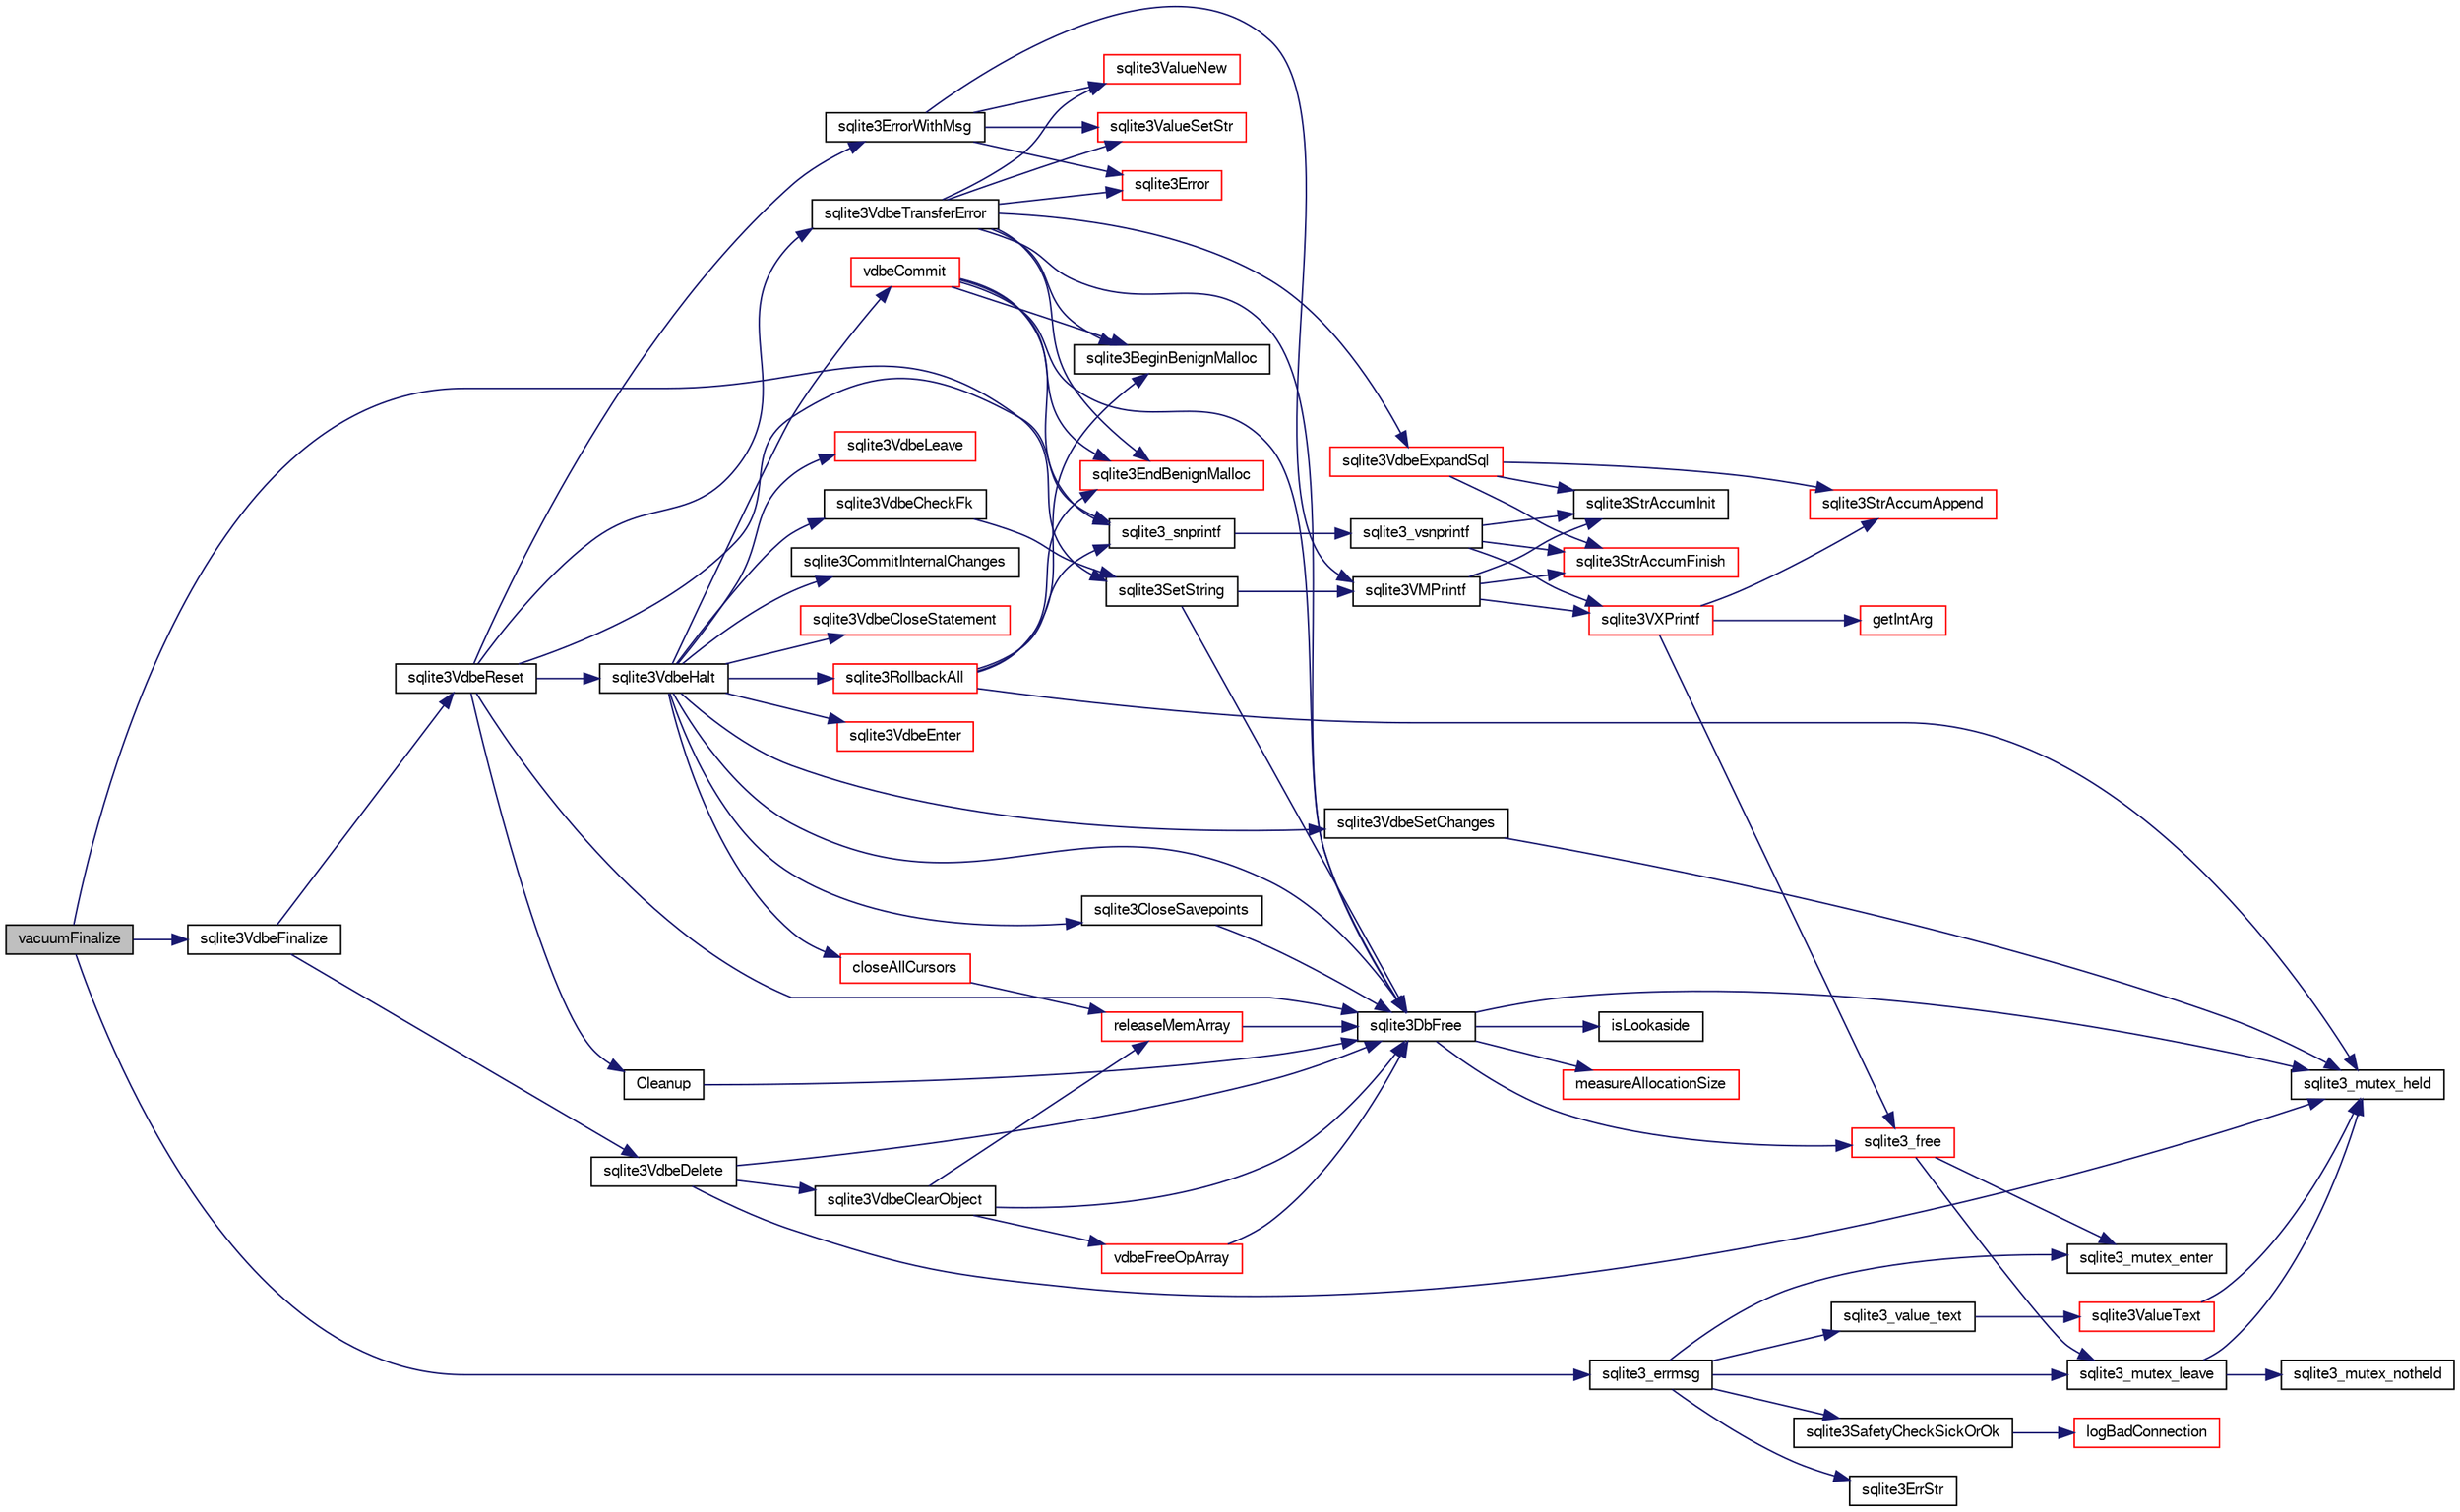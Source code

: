 digraph "vacuumFinalize"
{
  edge [fontname="FreeSans",fontsize="10",labelfontname="FreeSans",labelfontsize="10"];
  node [fontname="FreeSans",fontsize="10",shape=record];
  rankdir="LR";
  Node855428 [label="vacuumFinalize",height=0.2,width=0.4,color="black", fillcolor="grey75", style="filled", fontcolor="black"];
  Node855428 -> Node855429 [color="midnightblue",fontsize="10",style="solid",fontname="FreeSans"];
  Node855429 [label="sqlite3VdbeFinalize",height=0.2,width=0.4,color="black", fillcolor="white", style="filled",URL="$sqlite3_8c.html#af81e0c8d03b71610d3a826469f67bbd4"];
  Node855429 -> Node855430 [color="midnightblue",fontsize="10",style="solid",fontname="FreeSans"];
  Node855430 [label="sqlite3VdbeReset",height=0.2,width=0.4,color="black", fillcolor="white", style="filled",URL="$sqlite3_8c.html#a315a913742f7267f90d46d41446353b1"];
  Node855430 -> Node855431 [color="midnightblue",fontsize="10",style="solid",fontname="FreeSans"];
  Node855431 [label="sqlite3VdbeHalt",height=0.2,width=0.4,color="black", fillcolor="white", style="filled",URL="$sqlite3_8c.html#a8d1d99703d999190fbc35ecc981cb709"];
  Node855431 -> Node855432 [color="midnightblue",fontsize="10",style="solid",fontname="FreeSans"];
  Node855432 [label="closeAllCursors",height=0.2,width=0.4,color="red", fillcolor="white", style="filled",URL="$sqlite3_8c.html#af1ac189735864dd6989a8c5af4557547"];
  Node855432 -> Node855924 [color="midnightblue",fontsize="10",style="solid",fontname="FreeSans"];
  Node855924 [label="releaseMemArray",height=0.2,width=0.4,color="red", fillcolor="white", style="filled",URL="$sqlite3_8c.html#a321ef1ead88ab0c4c636971ae5cc9778"];
  Node855924 -> Node855459 [color="midnightblue",fontsize="10",style="solid",fontname="FreeSans"];
  Node855459 [label="sqlite3DbFree",height=0.2,width=0.4,color="black", fillcolor="white", style="filled",URL="$sqlite3_8c.html#ac70ab821a6607b4a1b909582dc37a069"];
  Node855459 -> Node855445 [color="midnightblue",fontsize="10",style="solid",fontname="FreeSans"];
  Node855445 [label="sqlite3_mutex_held",height=0.2,width=0.4,color="black", fillcolor="white", style="filled",URL="$sqlite3_8c.html#acf77da68932b6bc163c5e68547ecc3e7"];
  Node855459 -> Node855460 [color="midnightblue",fontsize="10",style="solid",fontname="FreeSans"];
  Node855460 [label="measureAllocationSize",height=0.2,width=0.4,color="red", fillcolor="white", style="filled",URL="$sqlite3_8c.html#a45731e644a22fdb756e2b6337224217a"];
  Node855459 -> Node855462 [color="midnightblue",fontsize="10",style="solid",fontname="FreeSans"];
  Node855462 [label="isLookaside",height=0.2,width=0.4,color="black", fillcolor="white", style="filled",URL="$sqlite3_8c.html#a770fa05ff9717b75e16f4d968a77b897"];
  Node855459 -> Node855440 [color="midnightblue",fontsize="10",style="solid",fontname="FreeSans"];
  Node855440 [label="sqlite3_free",height=0.2,width=0.4,color="red", fillcolor="white", style="filled",URL="$sqlite3_8c.html#a6552349e36a8a691af5487999ab09519"];
  Node855440 -> Node855441 [color="midnightblue",fontsize="10",style="solid",fontname="FreeSans"];
  Node855441 [label="sqlite3_mutex_enter",height=0.2,width=0.4,color="black", fillcolor="white", style="filled",URL="$sqlite3_8c.html#a1c12cde690bd89f104de5cbad12a6bf5"];
  Node855440 -> Node855444 [color="midnightblue",fontsize="10",style="solid",fontname="FreeSans"];
  Node855444 [label="sqlite3_mutex_leave",height=0.2,width=0.4,color="black", fillcolor="white", style="filled",URL="$sqlite3_8c.html#a5838d235601dbd3c1fa993555c6bcc93"];
  Node855444 -> Node855445 [color="midnightblue",fontsize="10",style="solid",fontname="FreeSans"];
  Node855444 -> Node855446 [color="midnightblue",fontsize="10",style="solid",fontname="FreeSans"];
  Node855446 [label="sqlite3_mutex_notheld",height=0.2,width=0.4,color="black", fillcolor="white", style="filled",URL="$sqlite3_8c.html#a83967c837c1c000d3b5adcfaa688f5dc"];
  Node855431 -> Node855927 [color="midnightblue",fontsize="10",style="solid",fontname="FreeSans"];
  Node855927 [label="sqlite3VdbeEnter",height=0.2,width=0.4,color="red", fillcolor="white", style="filled",URL="$sqlite3_8c.html#a9e2be2ea94b096630913241be7a7c99f"];
  Node855431 -> Node855928 [color="midnightblue",fontsize="10",style="solid",fontname="FreeSans"];
  Node855928 [label="sqlite3RollbackAll",height=0.2,width=0.4,color="red", fillcolor="white", style="filled",URL="$sqlite3_8c.html#ad902dd388d73208539f557962e3fe6bb"];
  Node855928 -> Node855445 [color="midnightblue",fontsize="10",style="solid",fontname="FreeSans"];
  Node855928 -> Node855563 [color="midnightblue",fontsize="10",style="solid",fontname="FreeSans"];
  Node855563 [label="sqlite3BeginBenignMalloc",height=0.2,width=0.4,color="black", fillcolor="white", style="filled",URL="$sqlite3_8c.html#a3344c0e2b1b6df701a1cb326602fac14"];
  Node855928 -> Node855564 [color="midnightblue",fontsize="10",style="solid",fontname="FreeSans"];
  Node855564 [label="sqlite3EndBenignMalloc",height=0.2,width=0.4,color="red", fillcolor="white", style="filled",URL="$sqlite3_8c.html#a4582127cc64d483dc66c7acf9d8d8fbb"];
  Node855928 -> Node855537 [color="midnightblue",fontsize="10",style="solid",fontname="FreeSans"];
  Node855537 [label="sqlite3_snprintf",height=0.2,width=0.4,color="black", fillcolor="white", style="filled",URL="$sqlite3_8c.html#aa2695a752e971577f5784122f2013c40"];
  Node855537 -> Node855538 [color="midnightblue",fontsize="10",style="solid",fontname="FreeSans"];
  Node855538 [label="sqlite3_vsnprintf",height=0.2,width=0.4,color="black", fillcolor="white", style="filled",URL="$sqlite3_8c.html#a0862c03aea71d62847e452aa655add42"];
  Node855538 -> Node855492 [color="midnightblue",fontsize="10",style="solid",fontname="FreeSans"];
  Node855492 [label="sqlite3StrAccumInit",height=0.2,width=0.4,color="black", fillcolor="white", style="filled",URL="$sqlite3_8c.html#aabf95e113b9d54d519cd15a56215f560"];
  Node855538 -> Node855493 [color="midnightblue",fontsize="10",style="solid",fontname="FreeSans"];
  Node855493 [label="sqlite3VXPrintf",height=0.2,width=0.4,color="red", fillcolor="white", style="filled",URL="$sqlite3_8c.html#a63c25806c9bd4a2b76f9a0eb232c6bde"];
  Node855493 -> Node855494 [color="midnightblue",fontsize="10",style="solid",fontname="FreeSans"];
  Node855494 [label="sqlite3StrAccumAppend",height=0.2,width=0.4,color="red", fillcolor="white", style="filled",URL="$sqlite3_8c.html#a56664fa33def33c5a5245b623441d5e0"];
  Node855493 -> Node855504 [color="midnightblue",fontsize="10",style="solid",fontname="FreeSans"];
  Node855504 [label="getIntArg",height=0.2,width=0.4,color="red", fillcolor="white", style="filled",URL="$sqlite3_8c.html#abff258963dbd9205fb299851a64c67be"];
  Node855493 -> Node855440 [color="midnightblue",fontsize="10",style="solid",fontname="FreeSans"];
  Node855538 -> Node855539 [color="midnightblue",fontsize="10",style="solid",fontname="FreeSans"];
  Node855539 [label="sqlite3StrAccumFinish",height=0.2,width=0.4,color="red", fillcolor="white", style="filled",URL="$sqlite3_8c.html#adb7f26b10ac1b847db6f000ef4c2e2ba"];
  Node855431 -> Node856077 [color="midnightblue",fontsize="10",style="solid",fontname="FreeSans"];
  Node856077 [label="sqlite3CloseSavepoints",height=0.2,width=0.4,color="black", fillcolor="white", style="filled",URL="$sqlite3_8c.html#ab5403c6b2dae2f11e74116b8535cf82b"];
  Node856077 -> Node855459 [color="midnightblue",fontsize="10",style="solid",fontname="FreeSans"];
  Node855431 -> Node856095 [color="midnightblue",fontsize="10",style="solid",fontname="FreeSans"];
  Node856095 [label="sqlite3VdbeCheckFk",height=0.2,width=0.4,color="black", fillcolor="white", style="filled",URL="$sqlite3_8c.html#a7734bae391da8cc517e518fb1eddcac7"];
  Node856095 -> Node855980 [color="midnightblue",fontsize="10",style="solid",fontname="FreeSans"];
  Node855980 [label="sqlite3SetString",height=0.2,width=0.4,color="black", fillcolor="white", style="filled",URL="$sqlite3_8c.html#aad368822484a1ceae010a829e27454ae"];
  Node855980 -> Node855719 [color="midnightblue",fontsize="10",style="solid",fontname="FreeSans"];
  Node855719 [label="sqlite3VMPrintf",height=0.2,width=0.4,color="black", fillcolor="white", style="filled",URL="$sqlite3_8c.html#a05535d0982ef06fbc2ee8195ebbae689"];
  Node855719 -> Node855492 [color="midnightblue",fontsize="10",style="solid",fontname="FreeSans"];
  Node855719 -> Node855493 [color="midnightblue",fontsize="10",style="solid",fontname="FreeSans"];
  Node855719 -> Node855539 [color="midnightblue",fontsize="10",style="solid",fontname="FreeSans"];
  Node855980 -> Node855459 [color="midnightblue",fontsize="10",style="solid",fontname="FreeSans"];
  Node855431 -> Node856353 [color="midnightblue",fontsize="10",style="solid",fontname="FreeSans"];
  Node856353 [label="sqlite3VdbeLeave",height=0.2,width=0.4,color="red", fillcolor="white", style="filled",URL="$sqlite3_8c.html#acb859cd67daac2af35cabdb7b5b706f5"];
  Node855431 -> Node856371 [color="midnightblue",fontsize="10",style="solid",fontname="FreeSans"];
  Node856371 [label="vdbeCommit",height=0.2,width=0.4,color="red", fillcolor="white", style="filled",URL="$sqlite3_8c.html#a5d7f1e0625451b987728f600cfe1b92d"];
  Node856371 -> Node855537 [color="midnightblue",fontsize="10",style="solid",fontname="FreeSans"];
  Node856371 -> Node855459 [color="midnightblue",fontsize="10",style="solid",fontname="FreeSans"];
  Node856371 -> Node855563 [color="midnightblue",fontsize="10",style="solid",fontname="FreeSans"];
  Node856371 -> Node855564 [color="midnightblue",fontsize="10",style="solid",fontname="FreeSans"];
  Node855431 -> Node856380 [color="midnightblue",fontsize="10",style="solid",fontname="FreeSans"];
  Node856380 [label="sqlite3CommitInternalChanges",height=0.2,width=0.4,color="black", fillcolor="white", style="filled",URL="$sqlite3_8c.html#a1c26fb995a23591a1f6592d008e3e237"];
  Node855431 -> Node856096 [color="midnightblue",fontsize="10",style="solid",fontname="FreeSans"];
  Node856096 [label="sqlite3VdbeCloseStatement",height=0.2,width=0.4,color="red", fillcolor="white", style="filled",URL="$sqlite3_8c.html#a4c26892e24ee00a0b5ba3bdeaf2d36fa"];
  Node855431 -> Node855459 [color="midnightblue",fontsize="10",style="solid",fontname="FreeSans"];
  Node855431 -> Node856092 [color="midnightblue",fontsize="10",style="solid",fontname="FreeSans"];
  Node856092 [label="sqlite3VdbeSetChanges",height=0.2,width=0.4,color="black", fillcolor="white", style="filled",URL="$sqlite3_8c.html#aed080bc0208a1ea602e625d9381f25c0"];
  Node856092 -> Node855445 [color="midnightblue",fontsize="10",style="solid",fontname="FreeSans"];
  Node855430 -> Node856357 [color="midnightblue",fontsize="10",style="solid",fontname="FreeSans"];
  Node856357 [label="sqlite3VdbeTransferError",height=0.2,width=0.4,color="black", fillcolor="white", style="filled",URL="$sqlite3_8c.html#aaf4a567b51602bb6d7bb150e6c72de69"];
  Node856357 -> Node855563 [color="midnightblue",fontsize="10",style="solid",fontname="FreeSans"];
  Node856357 -> Node855968 [color="midnightblue",fontsize="10",style="solid",fontname="FreeSans"];
  Node855968 [label="sqlite3ValueNew",height=0.2,width=0.4,color="red", fillcolor="white", style="filled",URL="$sqlite3_8c.html#ad40a378778daff2d574bec905e35828b"];
  Node856357 -> Node855969 [color="midnightblue",fontsize="10",style="solid",fontname="FreeSans"];
  Node855969 [label="sqlite3ValueSetStr",height=0.2,width=0.4,color="red", fillcolor="white", style="filled",URL="$sqlite3_8c.html#a1fd40749f47941ee97ff6d798e2bc67e"];
  Node856357 -> Node855564 [color="midnightblue",fontsize="10",style="solid",fontname="FreeSans"];
  Node856357 -> Node855672 [color="midnightblue",fontsize="10",style="solid",fontname="FreeSans"];
  Node855672 [label="sqlite3Error",height=0.2,width=0.4,color="red", fillcolor="white", style="filled",URL="$sqlite3_8c.html#a4ba5e8be78db50d5538dcaa45bcf74d3"];
  Node856357 -> Node856348 [color="midnightblue",fontsize="10",style="solid",fontname="FreeSans"];
  Node856348 [label="sqlite3VdbeExpandSql",height=0.2,width=0.4,color="red", fillcolor="white", style="filled",URL="$sqlite3_8c.html#a5a497837d5d69b92e7bca23673589c69"];
  Node856348 -> Node855492 [color="midnightblue",fontsize="10",style="solid",fontname="FreeSans"];
  Node856348 -> Node855494 [color="midnightblue",fontsize="10",style="solid",fontname="FreeSans"];
  Node856348 -> Node855539 [color="midnightblue",fontsize="10",style="solid",fontname="FreeSans"];
  Node856357 -> Node855459 [color="midnightblue",fontsize="10",style="solid",fontname="FreeSans"];
  Node855430 -> Node855459 [color="midnightblue",fontsize="10",style="solid",fontname="FreeSans"];
  Node855430 -> Node855967 [color="midnightblue",fontsize="10",style="solid",fontname="FreeSans"];
  Node855967 [label="sqlite3ErrorWithMsg",height=0.2,width=0.4,color="black", fillcolor="white", style="filled",URL="$sqlite3_8c.html#a11feb4cd8e77d59df266587cfe1b2641"];
  Node855967 -> Node855672 [color="midnightblue",fontsize="10",style="solid",fontname="FreeSans"];
  Node855967 -> Node855968 [color="midnightblue",fontsize="10",style="solid",fontname="FreeSans"];
  Node855967 -> Node855719 [color="midnightblue",fontsize="10",style="solid",fontname="FreeSans"];
  Node855967 -> Node855969 [color="midnightblue",fontsize="10",style="solid",fontname="FreeSans"];
  Node855430 -> Node856381 [color="midnightblue",fontsize="10",style="solid",fontname="FreeSans"];
  Node856381 [label="Cleanup",height=0.2,width=0.4,color="black", fillcolor="white", style="filled",URL="$sqlite3_8c.html#ae3e0dbf7ac3255e91d16cd24fd2c2b1d"];
  Node856381 -> Node855459 [color="midnightblue",fontsize="10",style="solid",fontname="FreeSans"];
  Node855430 -> Node855537 [color="midnightblue",fontsize="10",style="solid",fontname="FreeSans"];
  Node855429 -> Node855982 [color="midnightblue",fontsize="10",style="solid",fontname="FreeSans"];
  Node855982 [label="sqlite3VdbeDelete",height=0.2,width=0.4,color="black", fillcolor="white", style="filled",URL="$sqlite3_8c.html#ace82a1f75873a6609067d0f572120e47"];
  Node855982 -> Node855445 [color="midnightblue",fontsize="10",style="solid",fontname="FreeSans"];
  Node855982 -> Node855983 [color="midnightblue",fontsize="10",style="solid",fontname="FreeSans"];
  Node855983 [label="sqlite3VdbeClearObject",height=0.2,width=0.4,color="black", fillcolor="white", style="filled",URL="$sqlite3_8c.html#aa36c8bd3814c4923416d35ef3454f979"];
  Node855983 -> Node855924 [color="midnightblue",fontsize="10",style="solid",fontname="FreeSans"];
  Node855983 -> Node855984 [color="midnightblue",fontsize="10",style="solid",fontname="FreeSans"];
  Node855984 [label="vdbeFreeOpArray",height=0.2,width=0.4,color="red", fillcolor="white", style="filled",URL="$sqlite3_8c.html#affa26b190a34b8772c3f4a4d06866c50"];
  Node855984 -> Node855459 [color="midnightblue",fontsize="10",style="solid",fontname="FreeSans"];
  Node855983 -> Node855459 [color="midnightblue",fontsize="10",style="solid",fontname="FreeSans"];
  Node855982 -> Node855459 [color="midnightblue",fontsize="10",style="solid",fontname="FreeSans"];
  Node855428 -> Node855980 [color="midnightblue",fontsize="10",style="solid",fontname="FreeSans"];
  Node855428 -> Node856273 [color="midnightblue",fontsize="10",style="solid",fontname="FreeSans"];
  Node856273 [label="sqlite3_errmsg",height=0.2,width=0.4,color="black", fillcolor="white", style="filled",URL="$sqlite3_8c.html#ae0d58565fa198e724fc2bb5381b3299f"];
  Node856273 -> Node855981 [color="midnightblue",fontsize="10",style="solid",fontname="FreeSans"];
  Node855981 [label="sqlite3ErrStr",height=0.2,width=0.4,color="black", fillcolor="white", style="filled",URL="$sqlite3_8c.html#ab289afae24fa83e42f3d78b3b7e91793"];
  Node856273 -> Node855963 [color="midnightblue",fontsize="10",style="solid",fontname="FreeSans"];
  Node855963 [label="sqlite3SafetyCheckSickOrOk",height=0.2,width=0.4,color="black", fillcolor="white", style="filled",URL="$sqlite3_8c.html#ac1fff729aec147d9825a4930042a626b"];
  Node855963 -> Node855962 [color="midnightblue",fontsize="10",style="solid",fontname="FreeSans"];
  Node855962 [label="logBadConnection",height=0.2,width=0.4,color="red", fillcolor="white", style="filled",URL="$sqlite3_8c.html#a8aa249fac852b22bb1227e2bc2921f11"];
  Node856273 -> Node855441 [color="midnightblue",fontsize="10",style="solid",fontname="FreeSans"];
  Node856273 -> Node855518 [color="midnightblue",fontsize="10",style="solid",fontname="FreeSans"];
  Node855518 [label="sqlite3_value_text",height=0.2,width=0.4,color="black", fillcolor="white", style="filled",URL="$sqlite3_8c.html#aef2ace3239e6dd59c74110faa70f8171"];
  Node855518 -> Node855519 [color="midnightblue",fontsize="10",style="solid",fontname="FreeSans"];
  Node855519 [label="sqlite3ValueText",height=0.2,width=0.4,color="red", fillcolor="white", style="filled",URL="$sqlite3_8c.html#ad567a94e52d1adf81f4857fdba00a59b"];
  Node855519 -> Node855445 [color="midnightblue",fontsize="10",style="solid",fontname="FreeSans"];
  Node856273 -> Node855444 [color="midnightblue",fontsize="10",style="solid",fontname="FreeSans"];
}
